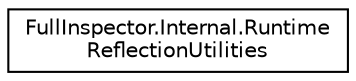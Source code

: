 digraph "Graphical Class Hierarchy"
{
  edge [fontname="Helvetica",fontsize="10",labelfontname="Helvetica",labelfontsize="10"];
  node [fontname="Helvetica",fontsize="10",shape=record];
  rankdir="LR";
  Node1 [label="FullInspector.Internal.Runtime\lReflectionUtilities",height=0.2,width=0.4,color="black", fillcolor="white", style="filled",URL="$class_full_inspector_1_1_internal_1_1_runtime_reflection_utilities.html",tooltip="Some reflection utilities that can be AOT compiled (and are therefore available at runtime)..."];
}
